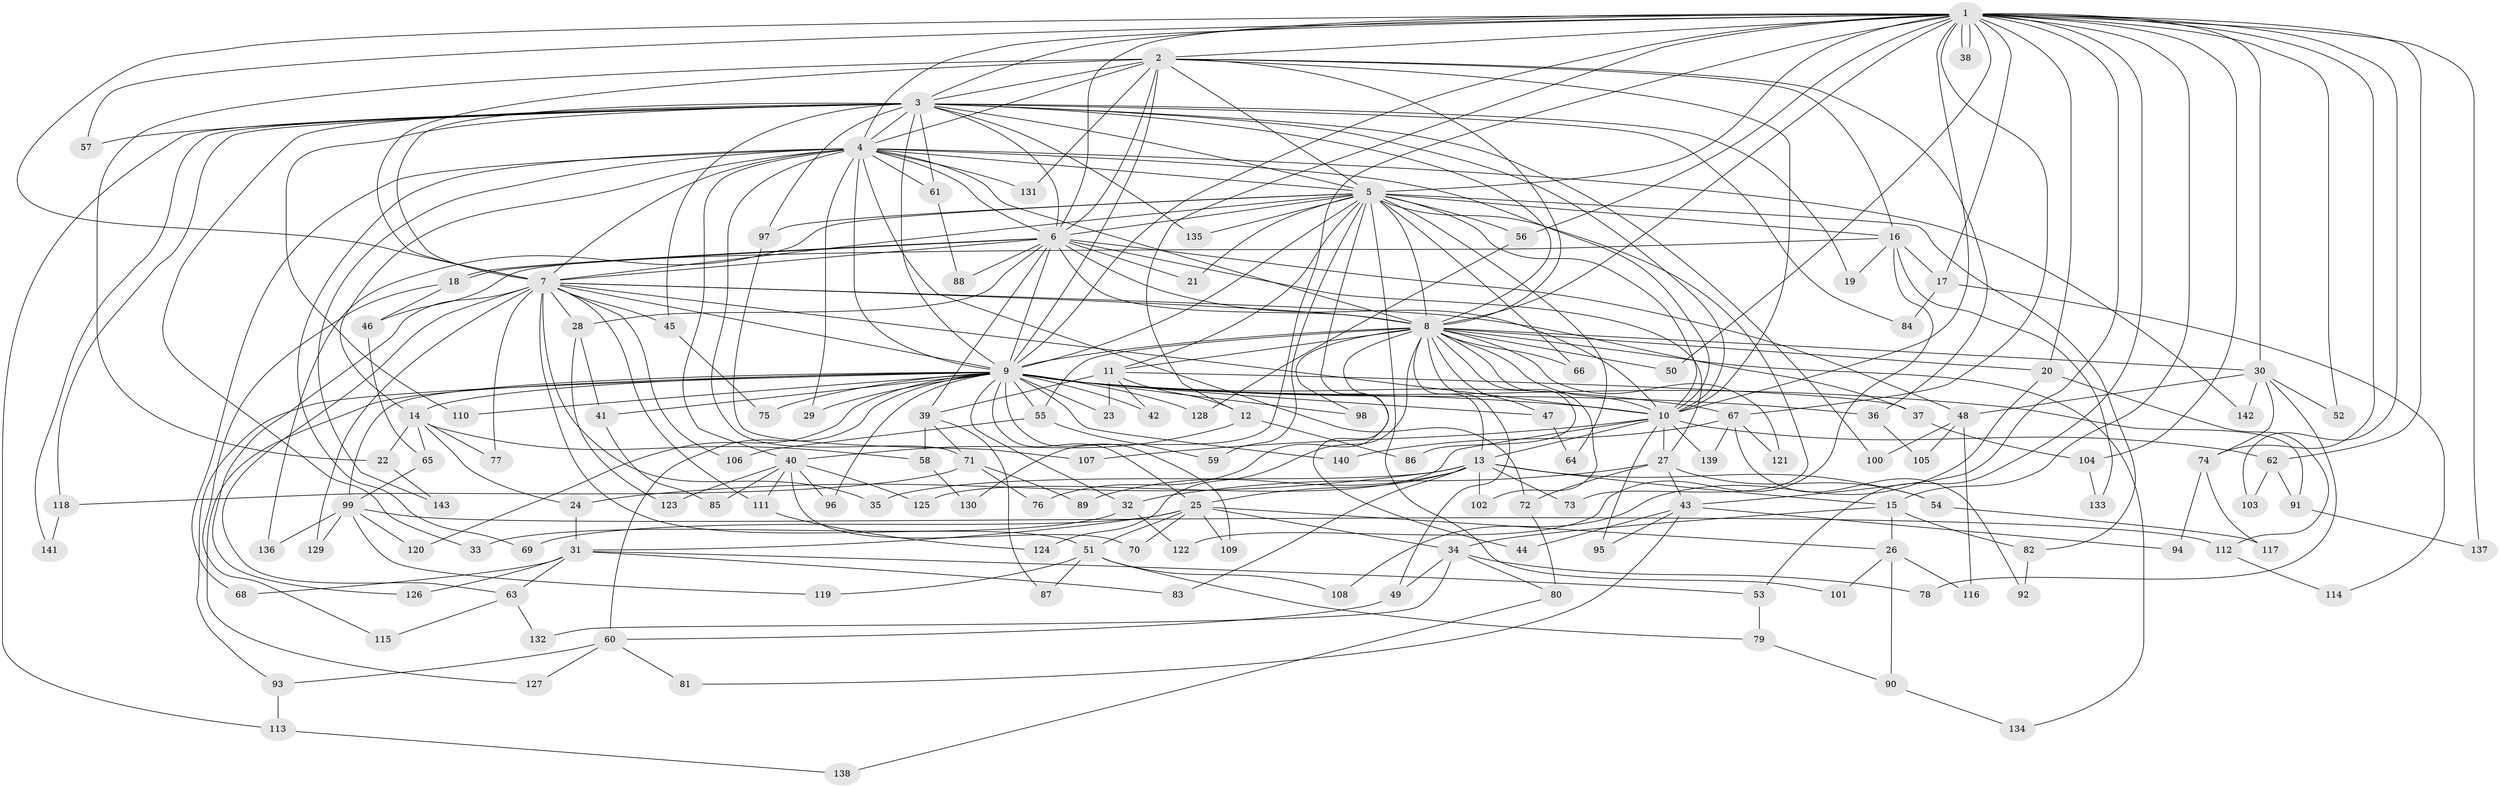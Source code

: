 // Generated by graph-tools (version 1.1) at 2025/49/03/09/25 03:49:45]
// undirected, 143 vertices, 311 edges
graph export_dot {
graph [start="1"]
  node [color=gray90,style=filled];
  1;
  2;
  3;
  4;
  5;
  6;
  7;
  8;
  9;
  10;
  11;
  12;
  13;
  14;
  15;
  16;
  17;
  18;
  19;
  20;
  21;
  22;
  23;
  24;
  25;
  26;
  27;
  28;
  29;
  30;
  31;
  32;
  33;
  34;
  35;
  36;
  37;
  38;
  39;
  40;
  41;
  42;
  43;
  44;
  45;
  46;
  47;
  48;
  49;
  50;
  51;
  52;
  53;
  54;
  55;
  56;
  57;
  58;
  59;
  60;
  61;
  62;
  63;
  64;
  65;
  66;
  67;
  68;
  69;
  70;
  71;
  72;
  73;
  74;
  75;
  76;
  77;
  78;
  79;
  80;
  81;
  82;
  83;
  84;
  85;
  86;
  87;
  88;
  89;
  90;
  91;
  92;
  93;
  94;
  95;
  96;
  97;
  98;
  99;
  100;
  101;
  102;
  103;
  104;
  105;
  106;
  107;
  108;
  109;
  110;
  111;
  112;
  113;
  114;
  115;
  116;
  117;
  118;
  119;
  120;
  121;
  122;
  123;
  124;
  125;
  126;
  127;
  128;
  129;
  130;
  131;
  132;
  133;
  134;
  135;
  136;
  137;
  138;
  139;
  140;
  141;
  142;
  143;
  1 -- 2;
  1 -- 3;
  1 -- 4;
  1 -- 5;
  1 -- 6;
  1 -- 7;
  1 -- 8;
  1 -- 9;
  1 -- 10;
  1 -- 12;
  1 -- 15;
  1 -- 17;
  1 -- 20;
  1 -- 30;
  1 -- 38;
  1 -- 38;
  1 -- 43;
  1 -- 50;
  1 -- 52;
  1 -- 53;
  1 -- 56;
  1 -- 57;
  1 -- 62;
  1 -- 67;
  1 -- 74;
  1 -- 103;
  1 -- 104;
  1 -- 130;
  1 -- 137;
  2 -- 3;
  2 -- 4;
  2 -- 5;
  2 -- 6;
  2 -- 7;
  2 -- 8;
  2 -- 9;
  2 -- 10;
  2 -- 16;
  2 -- 22;
  2 -- 36;
  2 -- 131;
  3 -- 4;
  3 -- 5;
  3 -- 6;
  3 -- 7;
  3 -- 8;
  3 -- 9;
  3 -- 10;
  3 -- 19;
  3 -- 33;
  3 -- 45;
  3 -- 57;
  3 -- 61;
  3 -- 84;
  3 -- 97;
  3 -- 100;
  3 -- 110;
  3 -- 113;
  3 -- 118;
  3 -- 135;
  3 -- 141;
  4 -- 5;
  4 -- 6;
  4 -- 7;
  4 -- 8;
  4 -- 9;
  4 -- 10;
  4 -- 14;
  4 -- 29;
  4 -- 40;
  4 -- 61;
  4 -- 68;
  4 -- 69;
  4 -- 71;
  4 -- 72;
  4 -- 131;
  4 -- 142;
  4 -- 143;
  5 -- 6;
  5 -- 7;
  5 -- 8;
  5 -- 9;
  5 -- 10;
  5 -- 11;
  5 -- 16;
  5 -- 21;
  5 -- 44;
  5 -- 56;
  5 -- 59;
  5 -- 64;
  5 -- 66;
  5 -- 73;
  5 -- 82;
  5 -- 97;
  5 -- 101;
  5 -- 135;
  5 -- 136;
  6 -- 7;
  6 -- 8;
  6 -- 9;
  6 -- 10;
  6 -- 18;
  6 -- 18;
  6 -- 21;
  6 -- 27;
  6 -- 28;
  6 -- 39;
  6 -- 48;
  6 -- 88;
  7 -- 8;
  7 -- 9;
  7 -- 10;
  7 -- 28;
  7 -- 35;
  7 -- 37;
  7 -- 45;
  7 -- 51;
  7 -- 63;
  7 -- 77;
  7 -- 106;
  7 -- 111;
  7 -- 126;
  7 -- 129;
  8 -- 9;
  8 -- 10;
  8 -- 11;
  8 -- 13;
  8 -- 20;
  8 -- 30;
  8 -- 47;
  8 -- 49;
  8 -- 50;
  8 -- 55;
  8 -- 66;
  8 -- 76;
  8 -- 86;
  8 -- 98;
  8 -- 102;
  8 -- 121;
  8 -- 124;
  8 -- 134;
  9 -- 10;
  9 -- 14;
  9 -- 23;
  9 -- 25;
  9 -- 29;
  9 -- 32;
  9 -- 36;
  9 -- 41;
  9 -- 42;
  9 -- 47;
  9 -- 55;
  9 -- 60;
  9 -- 67;
  9 -- 75;
  9 -- 91;
  9 -- 93;
  9 -- 96;
  9 -- 98;
  9 -- 99;
  9 -- 109;
  9 -- 110;
  9 -- 120;
  9 -- 127;
  9 -- 128;
  9 -- 140;
  10 -- 13;
  10 -- 27;
  10 -- 62;
  10 -- 95;
  10 -- 107;
  10 -- 125;
  10 -- 139;
  11 -- 12;
  11 -- 23;
  11 -- 37;
  11 -- 39;
  11 -- 42;
  12 -- 40;
  12 -- 86;
  13 -- 15;
  13 -- 24;
  13 -- 25;
  13 -- 35;
  13 -- 54;
  13 -- 73;
  13 -- 83;
  13 -- 89;
  13 -- 102;
  14 -- 22;
  14 -- 24;
  14 -- 58;
  14 -- 65;
  14 -- 77;
  15 -- 26;
  15 -- 34;
  15 -- 82;
  16 -- 17;
  16 -- 19;
  16 -- 46;
  16 -- 122;
  16 -- 133;
  17 -- 84;
  17 -- 114;
  18 -- 46;
  18 -- 115;
  20 -- 108;
  20 -- 112;
  22 -- 143;
  24 -- 31;
  25 -- 26;
  25 -- 31;
  25 -- 34;
  25 -- 51;
  25 -- 69;
  25 -- 70;
  25 -- 109;
  26 -- 90;
  26 -- 101;
  26 -- 116;
  27 -- 32;
  27 -- 43;
  27 -- 54;
  27 -- 72;
  28 -- 41;
  28 -- 123;
  30 -- 48;
  30 -- 52;
  30 -- 74;
  30 -- 78;
  30 -- 142;
  31 -- 53;
  31 -- 63;
  31 -- 68;
  31 -- 83;
  31 -- 126;
  32 -- 33;
  32 -- 122;
  34 -- 49;
  34 -- 78;
  34 -- 80;
  34 -- 132;
  36 -- 105;
  37 -- 104;
  39 -- 58;
  39 -- 71;
  39 -- 87;
  40 -- 70;
  40 -- 85;
  40 -- 96;
  40 -- 111;
  40 -- 123;
  40 -- 125;
  41 -- 85;
  43 -- 44;
  43 -- 81;
  43 -- 94;
  43 -- 95;
  45 -- 75;
  46 -- 65;
  47 -- 64;
  48 -- 100;
  48 -- 105;
  48 -- 116;
  49 -- 60;
  51 -- 79;
  51 -- 87;
  51 -- 108;
  51 -- 119;
  53 -- 79;
  54 -- 117;
  55 -- 59;
  55 -- 106;
  56 -- 128;
  58 -- 130;
  60 -- 81;
  60 -- 93;
  60 -- 127;
  61 -- 88;
  62 -- 91;
  62 -- 103;
  63 -- 115;
  63 -- 132;
  65 -- 99;
  67 -- 92;
  67 -- 121;
  67 -- 139;
  67 -- 140;
  71 -- 76;
  71 -- 89;
  71 -- 118;
  72 -- 80;
  74 -- 94;
  74 -- 117;
  79 -- 90;
  80 -- 138;
  82 -- 92;
  90 -- 134;
  91 -- 137;
  93 -- 113;
  97 -- 107;
  99 -- 112;
  99 -- 119;
  99 -- 120;
  99 -- 129;
  99 -- 136;
  104 -- 133;
  111 -- 124;
  112 -- 114;
  113 -- 138;
  118 -- 141;
}
